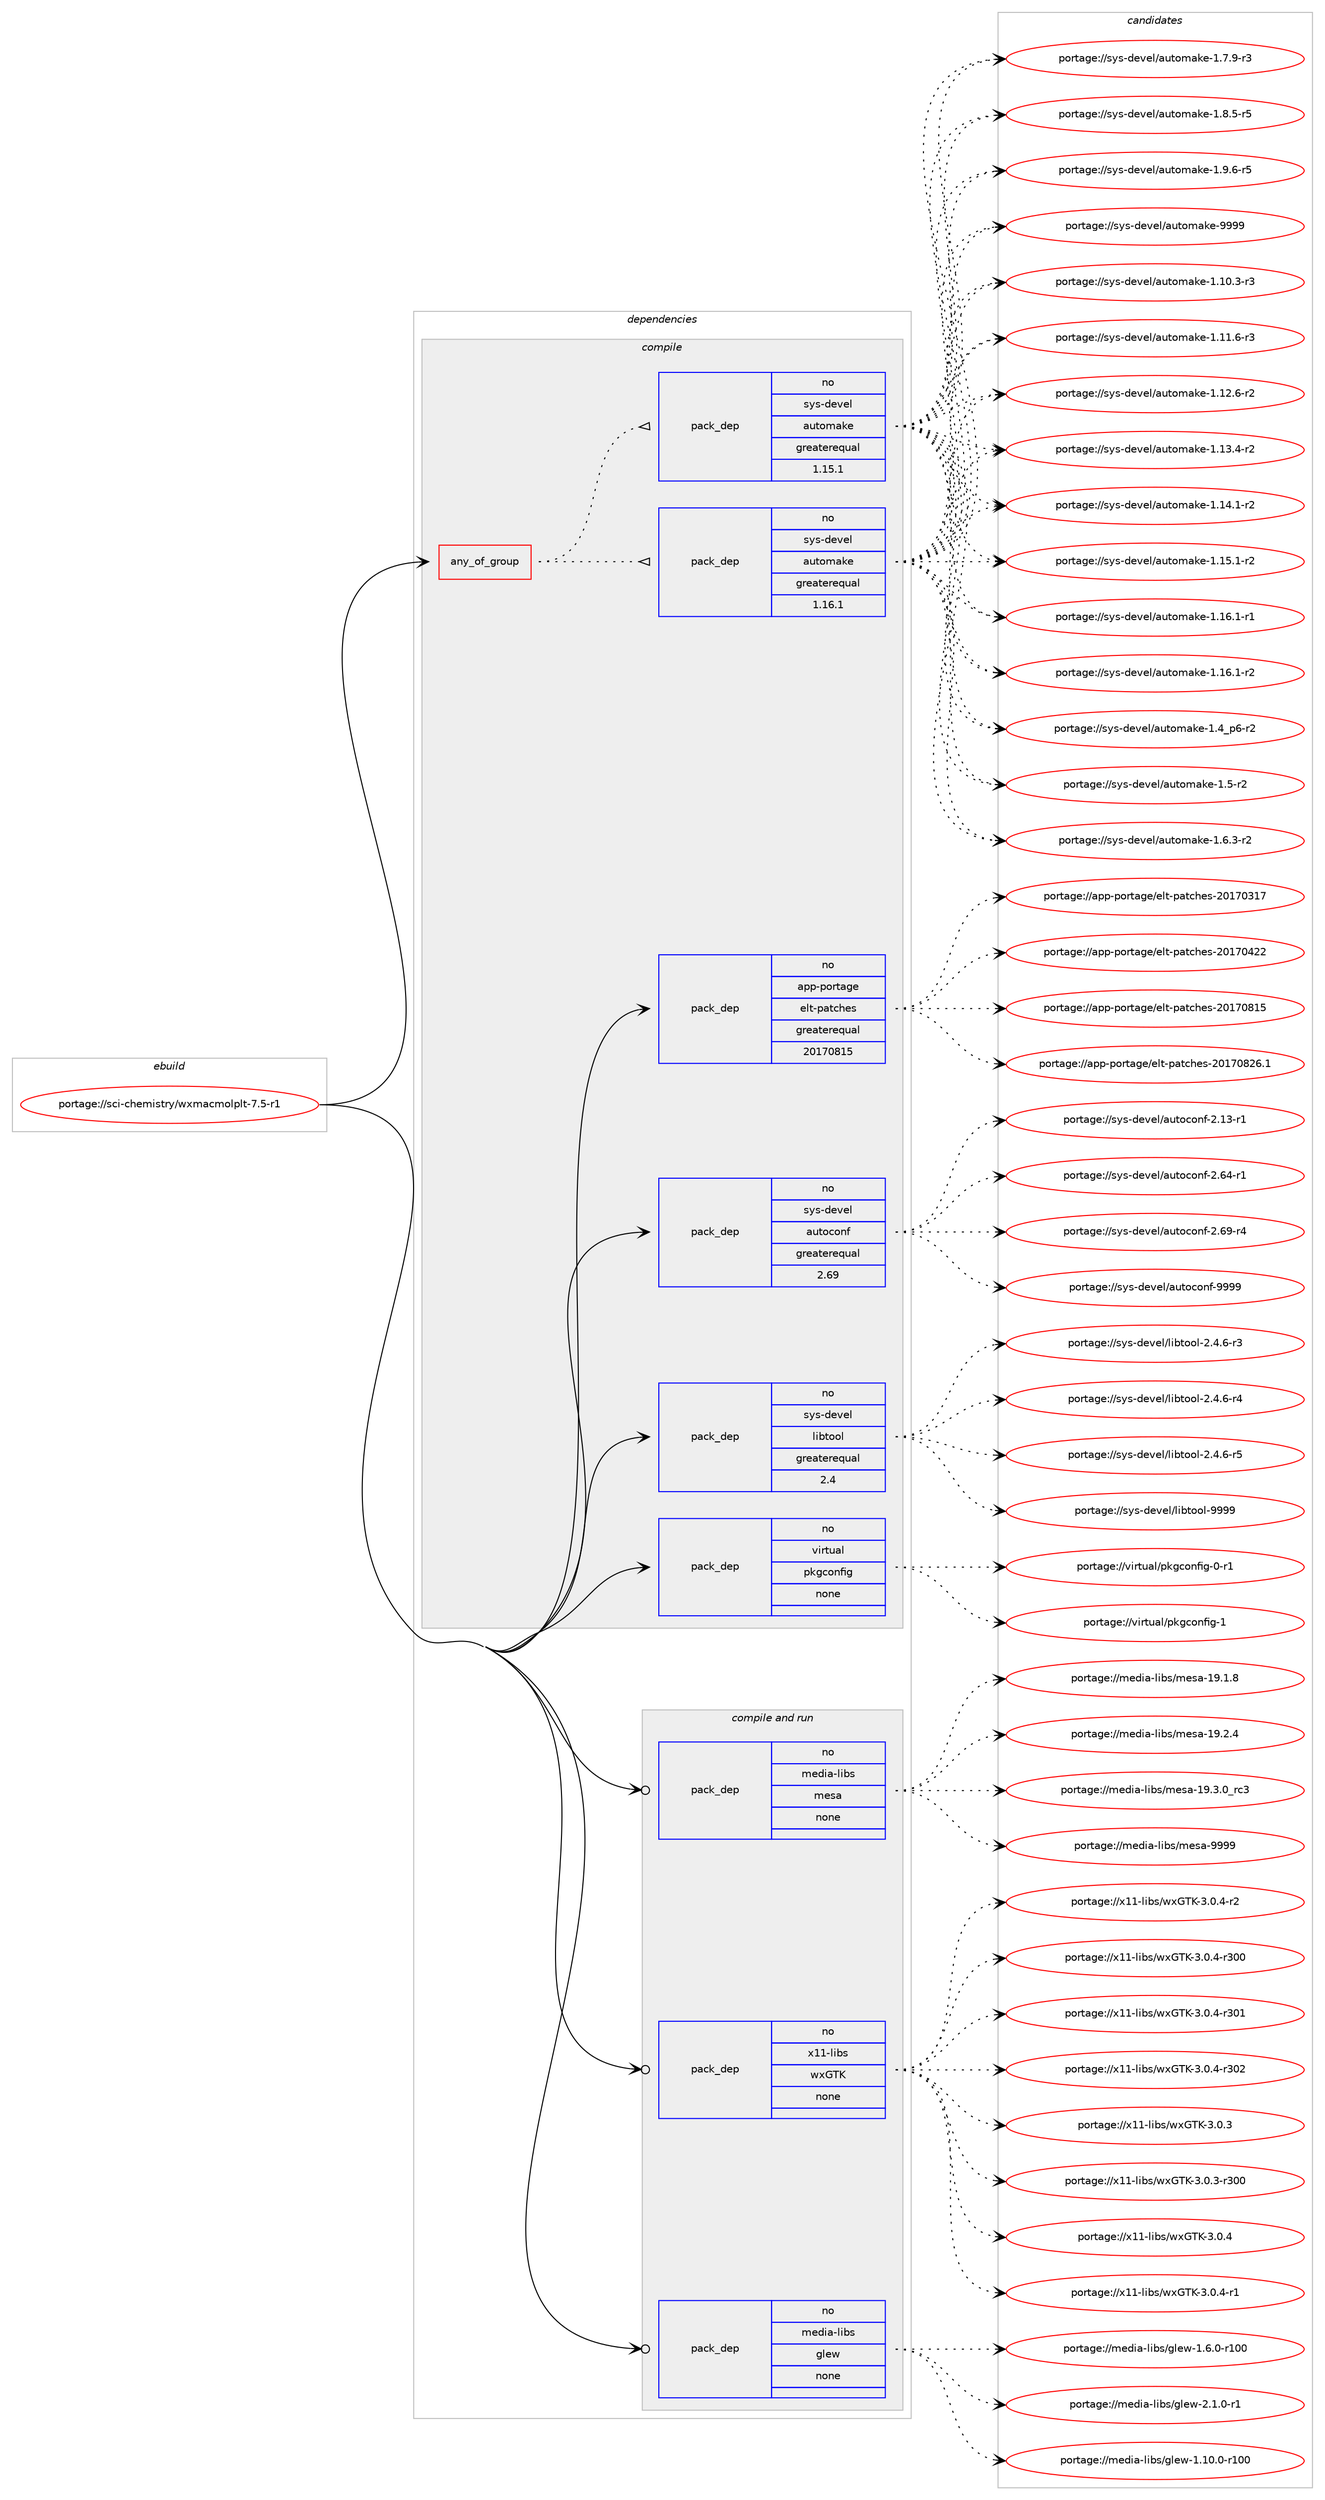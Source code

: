 digraph prolog {

# *************
# Graph options
# *************

newrank=true;
concentrate=true;
compound=true;
graph [rankdir=LR,fontname=Helvetica,fontsize=10,ranksep=1.5];#, ranksep=2.5, nodesep=0.2];
edge  [arrowhead=vee];
node  [fontname=Helvetica,fontsize=10];

# **********
# The ebuild
# **********

subgraph cluster_leftcol {
color=gray;
rank=same;
label=<<i>ebuild</i>>;
id [label="portage://sci-chemistry/wxmacmolplt-7.5-r1", color=red, width=4, href="../sci-chemistry/wxmacmolplt-7.5-r1.svg"];
}

# ****************
# The dependencies
# ****************

subgraph cluster_midcol {
color=gray;
label=<<i>dependencies</i>>;
subgraph cluster_compile {
fillcolor="#eeeeee";
style=filled;
label=<<i>compile</i>>;
subgraph any6327 {
dependency385531 [label=<<TABLE BORDER="0" CELLBORDER="1" CELLSPACING="0" CELLPADDING="4"><TR><TD CELLPADDING="10">any_of_group</TD></TR></TABLE>>, shape=none, color=red];subgraph pack283407 {
dependency385532 [label=<<TABLE BORDER="0" CELLBORDER="1" CELLSPACING="0" CELLPADDING="4" WIDTH="220"><TR><TD ROWSPAN="6" CELLPADDING="30">pack_dep</TD></TR><TR><TD WIDTH="110">no</TD></TR><TR><TD>sys-devel</TD></TR><TR><TD>automake</TD></TR><TR><TD>greaterequal</TD></TR><TR><TD>1.16.1</TD></TR></TABLE>>, shape=none, color=blue];
}
dependency385531:e -> dependency385532:w [weight=20,style="dotted",arrowhead="oinv"];
subgraph pack283408 {
dependency385533 [label=<<TABLE BORDER="0" CELLBORDER="1" CELLSPACING="0" CELLPADDING="4" WIDTH="220"><TR><TD ROWSPAN="6" CELLPADDING="30">pack_dep</TD></TR><TR><TD WIDTH="110">no</TD></TR><TR><TD>sys-devel</TD></TR><TR><TD>automake</TD></TR><TR><TD>greaterequal</TD></TR><TR><TD>1.15.1</TD></TR></TABLE>>, shape=none, color=blue];
}
dependency385531:e -> dependency385533:w [weight=20,style="dotted",arrowhead="oinv"];
}
id:e -> dependency385531:w [weight=20,style="solid",arrowhead="vee"];
subgraph pack283409 {
dependency385534 [label=<<TABLE BORDER="0" CELLBORDER="1" CELLSPACING="0" CELLPADDING="4" WIDTH="220"><TR><TD ROWSPAN="6" CELLPADDING="30">pack_dep</TD></TR><TR><TD WIDTH="110">no</TD></TR><TR><TD>app-portage</TD></TR><TR><TD>elt-patches</TD></TR><TR><TD>greaterequal</TD></TR><TR><TD>20170815</TD></TR></TABLE>>, shape=none, color=blue];
}
id:e -> dependency385534:w [weight=20,style="solid",arrowhead="vee"];
subgraph pack283410 {
dependency385535 [label=<<TABLE BORDER="0" CELLBORDER="1" CELLSPACING="0" CELLPADDING="4" WIDTH="220"><TR><TD ROWSPAN="6" CELLPADDING="30">pack_dep</TD></TR><TR><TD WIDTH="110">no</TD></TR><TR><TD>sys-devel</TD></TR><TR><TD>autoconf</TD></TR><TR><TD>greaterequal</TD></TR><TR><TD>2.69</TD></TR></TABLE>>, shape=none, color=blue];
}
id:e -> dependency385535:w [weight=20,style="solid",arrowhead="vee"];
subgraph pack283411 {
dependency385536 [label=<<TABLE BORDER="0" CELLBORDER="1" CELLSPACING="0" CELLPADDING="4" WIDTH="220"><TR><TD ROWSPAN="6" CELLPADDING="30">pack_dep</TD></TR><TR><TD WIDTH="110">no</TD></TR><TR><TD>sys-devel</TD></TR><TR><TD>libtool</TD></TR><TR><TD>greaterequal</TD></TR><TR><TD>2.4</TD></TR></TABLE>>, shape=none, color=blue];
}
id:e -> dependency385536:w [weight=20,style="solid",arrowhead="vee"];
subgraph pack283412 {
dependency385537 [label=<<TABLE BORDER="0" CELLBORDER="1" CELLSPACING="0" CELLPADDING="4" WIDTH="220"><TR><TD ROWSPAN="6" CELLPADDING="30">pack_dep</TD></TR><TR><TD WIDTH="110">no</TD></TR><TR><TD>virtual</TD></TR><TR><TD>pkgconfig</TD></TR><TR><TD>none</TD></TR><TR><TD></TD></TR></TABLE>>, shape=none, color=blue];
}
id:e -> dependency385537:w [weight=20,style="solid",arrowhead="vee"];
}
subgraph cluster_compileandrun {
fillcolor="#eeeeee";
style=filled;
label=<<i>compile and run</i>>;
subgraph pack283413 {
dependency385538 [label=<<TABLE BORDER="0" CELLBORDER="1" CELLSPACING="0" CELLPADDING="4" WIDTH="220"><TR><TD ROWSPAN="6" CELLPADDING="30">pack_dep</TD></TR><TR><TD WIDTH="110">no</TD></TR><TR><TD>media-libs</TD></TR><TR><TD>glew</TD></TR><TR><TD>none</TD></TR><TR><TD></TD></TR></TABLE>>, shape=none, color=blue];
}
id:e -> dependency385538:w [weight=20,style="solid",arrowhead="odotvee"];
subgraph pack283414 {
dependency385539 [label=<<TABLE BORDER="0" CELLBORDER="1" CELLSPACING="0" CELLPADDING="4" WIDTH="220"><TR><TD ROWSPAN="6" CELLPADDING="30">pack_dep</TD></TR><TR><TD WIDTH="110">no</TD></TR><TR><TD>media-libs</TD></TR><TR><TD>mesa</TD></TR><TR><TD>none</TD></TR><TR><TD></TD></TR></TABLE>>, shape=none, color=blue];
}
id:e -> dependency385539:w [weight=20,style="solid",arrowhead="odotvee"];
subgraph pack283415 {
dependency385540 [label=<<TABLE BORDER="0" CELLBORDER="1" CELLSPACING="0" CELLPADDING="4" WIDTH="220"><TR><TD ROWSPAN="6" CELLPADDING="30">pack_dep</TD></TR><TR><TD WIDTH="110">no</TD></TR><TR><TD>x11-libs</TD></TR><TR><TD>wxGTK</TD></TR><TR><TD>none</TD></TR><TR><TD></TD></TR></TABLE>>, shape=none, color=blue];
}
id:e -> dependency385540:w [weight=20,style="solid",arrowhead="odotvee"];
}
subgraph cluster_run {
fillcolor="#eeeeee";
style=filled;
label=<<i>run</i>>;
}
}

# **************
# The candidates
# **************

subgraph cluster_choices {
rank=same;
color=gray;
label=<<i>candidates</i>>;

subgraph choice283407 {
color=black;
nodesep=1;
choiceportage11512111545100101118101108479711711611110997107101454946494846514511451 [label="portage://sys-devel/automake-1.10.3-r3", color=red, width=4,href="../sys-devel/automake-1.10.3-r3.svg"];
choiceportage11512111545100101118101108479711711611110997107101454946494946544511451 [label="portage://sys-devel/automake-1.11.6-r3", color=red, width=4,href="../sys-devel/automake-1.11.6-r3.svg"];
choiceportage11512111545100101118101108479711711611110997107101454946495046544511450 [label="portage://sys-devel/automake-1.12.6-r2", color=red, width=4,href="../sys-devel/automake-1.12.6-r2.svg"];
choiceportage11512111545100101118101108479711711611110997107101454946495146524511450 [label="portage://sys-devel/automake-1.13.4-r2", color=red, width=4,href="../sys-devel/automake-1.13.4-r2.svg"];
choiceportage11512111545100101118101108479711711611110997107101454946495246494511450 [label="portage://sys-devel/automake-1.14.1-r2", color=red, width=4,href="../sys-devel/automake-1.14.1-r2.svg"];
choiceportage11512111545100101118101108479711711611110997107101454946495346494511450 [label="portage://sys-devel/automake-1.15.1-r2", color=red, width=4,href="../sys-devel/automake-1.15.1-r2.svg"];
choiceportage11512111545100101118101108479711711611110997107101454946495446494511449 [label="portage://sys-devel/automake-1.16.1-r1", color=red, width=4,href="../sys-devel/automake-1.16.1-r1.svg"];
choiceportage11512111545100101118101108479711711611110997107101454946495446494511450 [label="portage://sys-devel/automake-1.16.1-r2", color=red, width=4,href="../sys-devel/automake-1.16.1-r2.svg"];
choiceportage115121115451001011181011084797117116111109971071014549465295112544511450 [label="portage://sys-devel/automake-1.4_p6-r2", color=red, width=4,href="../sys-devel/automake-1.4_p6-r2.svg"];
choiceportage11512111545100101118101108479711711611110997107101454946534511450 [label="portage://sys-devel/automake-1.5-r2", color=red, width=4,href="../sys-devel/automake-1.5-r2.svg"];
choiceportage115121115451001011181011084797117116111109971071014549465446514511450 [label="portage://sys-devel/automake-1.6.3-r2", color=red, width=4,href="../sys-devel/automake-1.6.3-r2.svg"];
choiceportage115121115451001011181011084797117116111109971071014549465546574511451 [label="portage://sys-devel/automake-1.7.9-r3", color=red, width=4,href="../sys-devel/automake-1.7.9-r3.svg"];
choiceportage115121115451001011181011084797117116111109971071014549465646534511453 [label="portage://sys-devel/automake-1.8.5-r5", color=red, width=4,href="../sys-devel/automake-1.8.5-r5.svg"];
choiceportage115121115451001011181011084797117116111109971071014549465746544511453 [label="portage://sys-devel/automake-1.9.6-r5", color=red, width=4,href="../sys-devel/automake-1.9.6-r5.svg"];
choiceportage115121115451001011181011084797117116111109971071014557575757 [label="portage://sys-devel/automake-9999", color=red, width=4,href="../sys-devel/automake-9999.svg"];
dependency385532:e -> choiceportage11512111545100101118101108479711711611110997107101454946494846514511451:w [style=dotted,weight="100"];
dependency385532:e -> choiceportage11512111545100101118101108479711711611110997107101454946494946544511451:w [style=dotted,weight="100"];
dependency385532:e -> choiceportage11512111545100101118101108479711711611110997107101454946495046544511450:w [style=dotted,weight="100"];
dependency385532:e -> choiceportage11512111545100101118101108479711711611110997107101454946495146524511450:w [style=dotted,weight="100"];
dependency385532:e -> choiceportage11512111545100101118101108479711711611110997107101454946495246494511450:w [style=dotted,weight="100"];
dependency385532:e -> choiceportage11512111545100101118101108479711711611110997107101454946495346494511450:w [style=dotted,weight="100"];
dependency385532:e -> choiceportage11512111545100101118101108479711711611110997107101454946495446494511449:w [style=dotted,weight="100"];
dependency385532:e -> choiceportage11512111545100101118101108479711711611110997107101454946495446494511450:w [style=dotted,weight="100"];
dependency385532:e -> choiceportage115121115451001011181011084797117116111109971071014549465295112544511450:w [style=dotted,weight="100"];
dependency385532:e -> choiceportage11512111545100101118101108479711711611110997107101454946534511450:w [style=dotted,weight="100"];
dependency385532:e -> choiceportage115121115451001011181011084797117116111109971071014549465446514511450:w [style=dotted,weight="100"];
dependency385532:e -> choiceportage115121115451001011181011084797117116111109971071014549465546574511451:w [style=dotted,weight="100"];
dependency385532:e -> choiceportage115121115451001011181011084797117116111109971071014549465646534511453:w [style=dotted,weight="100"];
dependency385532:e -> choiceportage115121115451001011181011084797117116111109971071014549465746544511453:w [style=dotted,weight="100"];
dependency385532:e -> choiceportage115121115451001011181011084797117116111109971071014557575757:w [style=dotted,weight="100"];
}
subgraph choice283408 {
color=black;
nodesep=1;
choiceportage11512111545100101118101108479711711611110997107101454946494846514511451 [label="portage://sys-devel/automake-1.10.3-r3", color=red, width=4,href="../sys-devel/automake-1.10.3-r3.svg"];
choiceportage11512111545100101118101108479711711611110997107101454946494946544511451 [label="portage://sys-devel/automake-1.11.6-r3", color=red, width=4,href="../sys-devel/automake-1.11.6-r3.svg"];
choiceportage11512111545100101118101108479711711611110997107101454946495046544511450 [label="portage://sys-devel/automake-1.12.6-r2", color=red, width=4,href="../sys-devel/automake-1.12.6-r2.svg"];
choiceportage11512111545100101118101108479711711611110997107101454946495146524511450 [label="portage://sys-devel/automake-1.13.4-r2", color=red, width=4,href="../sys-devel/automake-1.13.4-r2.svg"];
choiceportage11512111545100101118101108479711711611110997107101454946495246494511450 [label="portage://sys-devel/automake-1.14.1-r2", color=red, width=4,href="../sys-devel/automake-1.14.1-r2.svg"];
choiceportage11512111545100101118101108479711711611110997107101454946495346494511450 [label="portage://sys-devel/automake-1.15.1-r2", color=red, width=4,href="../sys-devel/automake-1.15.1-r2.svg"];
choiceportage11512111545100101118101108479711711611110997107101454946495446494511449 [label="portage://sys-devel/automake-1.16.1-r1", color=red, width=4,href="../sys-devel/automake-1.16.1-r1.svg"];
choiceportage11512111545100101118101108479711711611110997107101454946495446494511450 [label="portage://sys-devel/automake-1.16.1-r2", color=red, width=4,href="../sys-devel/automake-1.16.1-r2.svg"];
choiceportage115121115451001011181011084797117116111109971071014549465295112544511450 [label="portage://sys-devel/automake-1.4_p6-r2", color=red, width=4,href="../sys-devel/automake-1.4_p6-r2.svg"];
choiceportage11512111545100101118101108479711711611110997107101454946534511450 [label="portage://sys-devel/automake-1.5-r2", color=red, width=4,href="../sys-devel/automake-1.5-r2.svg"];
choiceportage115121115451001011181011084797117116111109971071014549465446514511450 [label="portage://sys-devel/automake-1.6.3-r2", color=red, width=4,href="../sys-devel/automake-1.6.3-r2.svg"];
choiceportage115121115451001011181011084797117116111109971071014549465546574511451 [label="portage://sys-devel/automake-1.7.9-r3", color=red, width=4,href="../sys-devel/automake-1.7.9-r3.svg"];
choiceportage115121115451001011181011084797117116111109971071014549465646534511453 [label="portage://sys-devel/automake-1.8.5-r5", color=red, width=4,href="../sys-devel/automake-1.8.5-r5.svg"];
choiceportage115121115451001011181011084797117116111109971071014549465746544511453 [label="portage://sys-devel/automake-1.9.6-r5", color=red, width=4,href="../sys-devel/automake-1.9.6-r5.svg"];
choiceportage115121115451001011181011084797117116111109971071014557575757 [label="portage://sys-devel/automake-9999", color=red, width=4,href="../sys-devel/automake-9999.svg"];
dependency385533:e -> choiceportage11512111545100101118101108479711711611110997107101454946494846514511451:w [style=dotted,weight="100"];
dependency385533:e -> choiceportage11512111545100101118101108479711711611110997107101454946494946544511451:w [style=dotted,weight="100"];
dependency385533:e -> choiceportage11512111545100101118101108479711711611110997107101454946495046544511450:w [style=dotted,weight="100"];
dependency385533:e -> choiceportage11512111545100101118101108479711711611110997107101454946495146524511450:w [style=dotted,weight="100"];
dependency385533:e -> choiceportage11512111545100101118101108479711711611110997107101454946495246494511450:w [style=dotted,weight="100"];
dependency385533:e -> choiceportage11512111545100101118101108479711711611110997107101454946495346494511450:w [style=dotted,weight="100"];
dependency385533:e -> choiceportage11512111545100101118101108479711711611110997107101454946495446494511449:w [style=dotted,weight="100"];
dependency385533:e -> choiceportage11512111545100101118101108479711711611110997107101454946495446494511450:w [style=dotted,weight="100"];
dependency385533:e -> choiceportage115121115451001011181011084797117116111109971071014549465295112544511450:w [style=dotted,weight="100"];
dependency385533:e -> choiceportage11512111545100101118101108479711711611110997107101454946534511450:w [style=dotted,weight="100"];
dependency385533:e -> choiceportage115121115451001011181011084797117116111109971071014549465446514511450:w [style=dotted,weight="100"];
dependency385533:e -> choiceportage115121115451001011181011084797117116111109971071014549465546574511451:w [style=dotted,weight="100"];
dependency385533:e -> choiceportage115121115451001011181011084797117116111109971071014549465646534511453:w [style=dotted,weight="100"];
dependency385533:e -> choiceportage115121115451001011181011084797117116111109971071014549465746544511453:w [style=dotted,weight="100"];
dependency385533:e -> choiceportage115121115451001011181011084797117116111109971071014557575757:w [style=dotted,weight="100"];
}
subgraph choice283409 {
color=black;
nodesep=1;
choiceportage97112112451121111141169710310147101108116451129711699104101115455048495548514955 [label="portage://app-portage/elt-patches-20170317", color=red, width=4,href="../app-portage/elt-patches-20170317.svg"];
choiceportage97112112451121111141169710310147101108116451129711699104101115455048495548525050 [label="portage://app-portage/elt-patches-20170422", color=red, width=4,href="../app-portage/elt-patches-20170422.svg"];
choiceportage97112112451121111141169710310147101108116451129711699104101115455048495548564953 [label="portage://app-portage/elt-patches-20170815", color=red, width=4,href="../app-portage/elt-patches-20170815.svg"];
choiceportage971121124511211111411697103101471011081164511297116991041011154550484955485650544649 [label="portage://app-portage/elt-patches-20170826.1", color=red, width=4,href="../app-portage/elt-patches-20170826.1.svg"];
dependency385534:e -> choiceportage97112112451121111141169710310147101108116451129711699104101115455048495548514955:w [style=dotted,weight="100"];
dependency385534:e -> choiceportage97112112451121111141169710310147101108116451129711699104101115455048495548525050:w [style=dotted,weight="100"];
dependency385534:e -> choiceportage97112112451121111141169710310147101108116451129711699104101115455048495548564953:w [style=dotted,weight="100"];
dependency385534:e -> choiceportage971121124511211111411697103101471011081164511297116991041011154550484955485650544649:w [style=dotted,weight="100"];
}
subgraph choice283410 {
color=black;
nodesep=1;
choiceportage1151211154510010111810110847971171161119911111010245504649514511449 [label="portage://sys-devel/autoconf-2.13-r1", color=red, width=4,href="../sys-devel/autoconf-2.13-r1.svg"];
choiceportage1151211154510010111810110847971171161119911111010245504654524511449 [label="portage://sys-devel/autoconf-2.64-r1", color=red, width=4,href="../sys-devel/autoconf-2.64-r1.svg"];
choiceportage1151211154510010111810110847971171161119911111010245504654574511452 [label="portage://sys-devel/autoconf-2.69-r4", color=red, width=4,href="../sys-devel/autoconf-2.69-r4.svg"];
choiceportage115121115451001011181011084797117116111991111101024557575757 [label="portage://sys-devel/autoconf-9999", color=red, width=4,href="../sys-devel/autoconf-9999.svg"];
dependency385535:e -> choiceportage1151211154510010111810110847971171161119911111010245504649514511449:w [style=dotted,weight="100"];
dependency385535:e -> choiceportage1151211154510010111810110847971171161119911111010245504654524511449:w [style=dotted,weight="100"];
dependency385535:e -> choiceportage1151211154510010111810110847971171161119911111010245504654574511452:w [style=dotted,weight="100"];
dependency385535:e -> choiceportage115121115451001011181011084797117116111991111101024557575757:w [style=dotted,weight="100"];
}
subgraph choice283411 {
color=black;
nodesep=1;
choiceportage1151211154510010111810110847108105981161111111084550465246544511451 [label="portage://sys-devel/libtool-2.4.6-r3", color=red, width=4,href="../sys-devel/libtool-2.4.6-r3.svg"];
choiceportage1151211154510010111810110847108105981161111111084550465246544511452 [label="portage://sys-devel/libtool-2.4.6-r4", color=red, width=4,href="../sys-devel/libtool-2.4.6-r4.svg"];
choiceportage1151211154510010111810110847108105981161111111084550465246544511453 [label="portage://sys-devel/libtool-2.4.6-r5", color=red, width=4,href="../sys-devel/libtool-2.4.6-r5.svg"];
choiceportage1151211154510010111810110847108105981161111111084557575757 [label="portage://sys-devel/libtool-9999", color=red, width=4,href="../sys-devel/libtool-9999.svg"];
dependency385536:e -> choiceportage1151211154510010111810110847108105981161111111084550465246544511451:w [style=dotted,weight="100"];
dependency385536:e -> choiceportage1151211154510010111810110847108105981161111111084550465246544511452:w [style=dotted,weight="100"];
dependency385536:e -> choiceportage1151211154510010111810110847108105981161111111084550465246544511453:w [style=dotted,weight="100"];
dependency385536:e -> choiceportage1151211154510010111810110847108105981161111111084557575757:w [style=dotted,weight="100"];
}
subgraph choice283412 {
color=black;
nodesep=1;
choiceportage11810511411611797108471121071039911111010210510345484511449 [label="portage://virtual/pkgconfig-0-r1", color=red, width=4,href="../virtual/pkgconfig-0-r1.svg"];
choiceportage1181051141161179710847112107103991111101021051034549 [label="portage://virtual/pkgconfig-1", color=red, width=4,href="../virtual/pkgconfig-1.svg"];
dependency385537:e -> choiceportage11810511411611797108471121071039911111010210510345484511449:w [style=dotted,weight="100"];
dependency385537:e -> choiceportage1181051141161179710847112107103991111101021051034549:w [style=dotted,weight="100"];
}
subgraph choice283413 {
color=black;
nodesep=1;
choiceportage109101100105974510810598115471031081011194549464948464845114494848 [label="portage://media-libs/glew-1.10.0-r100", color=red, width=4,href="../media-libs/glew-1.10.0-r100.svg"];
choiceportage1091011001059745108105981154710310810111945494654464845114494848 [label="portage://media-libs/glew-1.6.0-r100", color=red, width=4,href="../media-libs/glew-1.6.0-r100.svg"];
choiceportage109101100105974510810598115471031081011194550464946484511449 [label="portage://media-libs/glew-2.1.0-r1", color=red, width=4,href="../media-libs/glew-2.1.0-r1.svg"];
dependency385538:e -> choiceportage109101100105974510810598115471031081011194549464948464845114494848:w [style=dotted,weight="100"];
dependency385538:e -> choiceportage1091011001059745108105981154710310810111945494654464845114494848:w [style=dotted,weight="100"];
dependency385538:e -> choiceportage109101100105974510810598115471031081011194550464946484511449:w [style=dotted,weight="100"];
}
subgraph choice283414 {
color=black;
nodesep=1;
choiceportage109101100105974510810598115471091011159745495746494656 [label="portage://media-libs/mesa-19.1.8", color=red, width=4,href="../media-libs/mesa-19.1.8.svg"];
choiceportage109101100105974510810598115471091011159745495746504652 [label="portage://media-libs/mesa-19.2.4", color=red, width=4,href="../media-libs/mesa-19.2.4.svg"];
choiceportage109101100105974510810598115471091011159745495746514648951149951 [label="portage://media-libs/mesa-19.3.0_rc3", color=red, width=4,href="../media-libs/mesa-19.3.0_rc3.svg"];
choiceportage10910110010597451081059811547109101115974557575757 [label="portage://media-libs/mesa-9999", color=red, width=4,href="../media-libs/mesa-9999.svg"];
dependency385539:e -> choiceportage109101100105974510810598115471091011159745495746494656:w [style=dotted,weight="100"];
dependency385539:e -> choiceportage109101100105974510810598115471091011159745495746504652:w [style=dotted,weight="100"];
dependency385539:e -> choiceportage109101100105974510810598115471091011159745495746514648951149951:w [style=dotted,weight="100"];
dependency385539:e -> choiceportage10910110010597451081059811547109101115974557575757:w [style=dotted,weight="100"];
}
subgraph choice283415 {
color=black;
nodesep=1;
choiceportage1204949451081059811547119120718475455146484651 [label="portage://x11-libs/wxGTK-3.0.3", color=red, width=4,href="../x11-libs/wxGTK-3.0.3.svg"];
choiceportage120494945108105981154711912071847545514648465145114514848 [label="portage://x11-libs/wxGTK-3.0.3-r300", color=red, width=4,href="../x11-libs/wxGTK-3.0.3-r300.svg"];
choiceportage1204949451081059811547119120718475455146484652 [label="portage://x11-libs/wxGTK-3.0.4", color=red, width=4,href="../x11-libs/wxGTK-3.0.4.svg"];
choiceportage12049494510810598115471191207184754551464846524511449 [label="portage://x11-libs/wxGTK-3.0.4-r1", color=red, width=4,href="../x11-libs/wxGTK-3.0.4-r1.svg"];
choiceportage12049494510810598115471191207184754551464846524511450 [label="portage://x11-libs/wxGTK-3.0.4-r2", color=red, width=4,href="../x11-libs/wxGTK-3.0.4-r2.svg"];
choiceportage120494945108105981154711912071847545514648465245114514848 [label="portage://x11-libs/wxGTK-3.0.4-r300", color=red, width=4,href="../x11-libs/wxGTK-3.0.4-r300.svg"];
choiceportage120494945108105981154711912071847545514648465245114514849 [label="portage://x11-libs/wxGTK-3.0.4-r301", color=red, width=4,href="../x11-libs/wxGTK-3.0.4-r301.svg"];
choiceportage120494945108105981154711912071847545514648465245114514850 [label="portage://x11-libs/wxGTK-3.0.4-r302", color=red, width=4,href="../x11-libs/wxGTK-3.0.4-r302.svg"];
dependency385540:e -> choiceportage1204949451081059811547119120718475455146484651:w [style=dotted,weight="100"];
dependency385540:e -> choiceportage120494945108105981154711912071847545514648465145114514848:w [style=dotted,weight="100"];
dependency385540:e -> choiceportage1204949451081059811547119120718475455146484652:w [style=dotted,weight="100"];
dependency385540:e -> choiceportage12049494510810598115471191207184754551464846524511449:w [style=dotted,weight="100"];
dependency385540:e -> choiceportage12049494510810598115471191207184754551464846524511450:w [style=dotted,weight="100"];
dependency385540:e -> choiceportage120494945108105981154711912071847545514648465245114514848:w [style=dotted,weight="100"];
dependency385540:e -> choiceportage120494945108105981154711912071847545514648465245114514849:w [style=dotted,weight="100"];
dependency385540:e -> choiceportage120494945108105981154711912071847545514648465245114514850:w [style=dotted,weight="100"];
}
}

}
